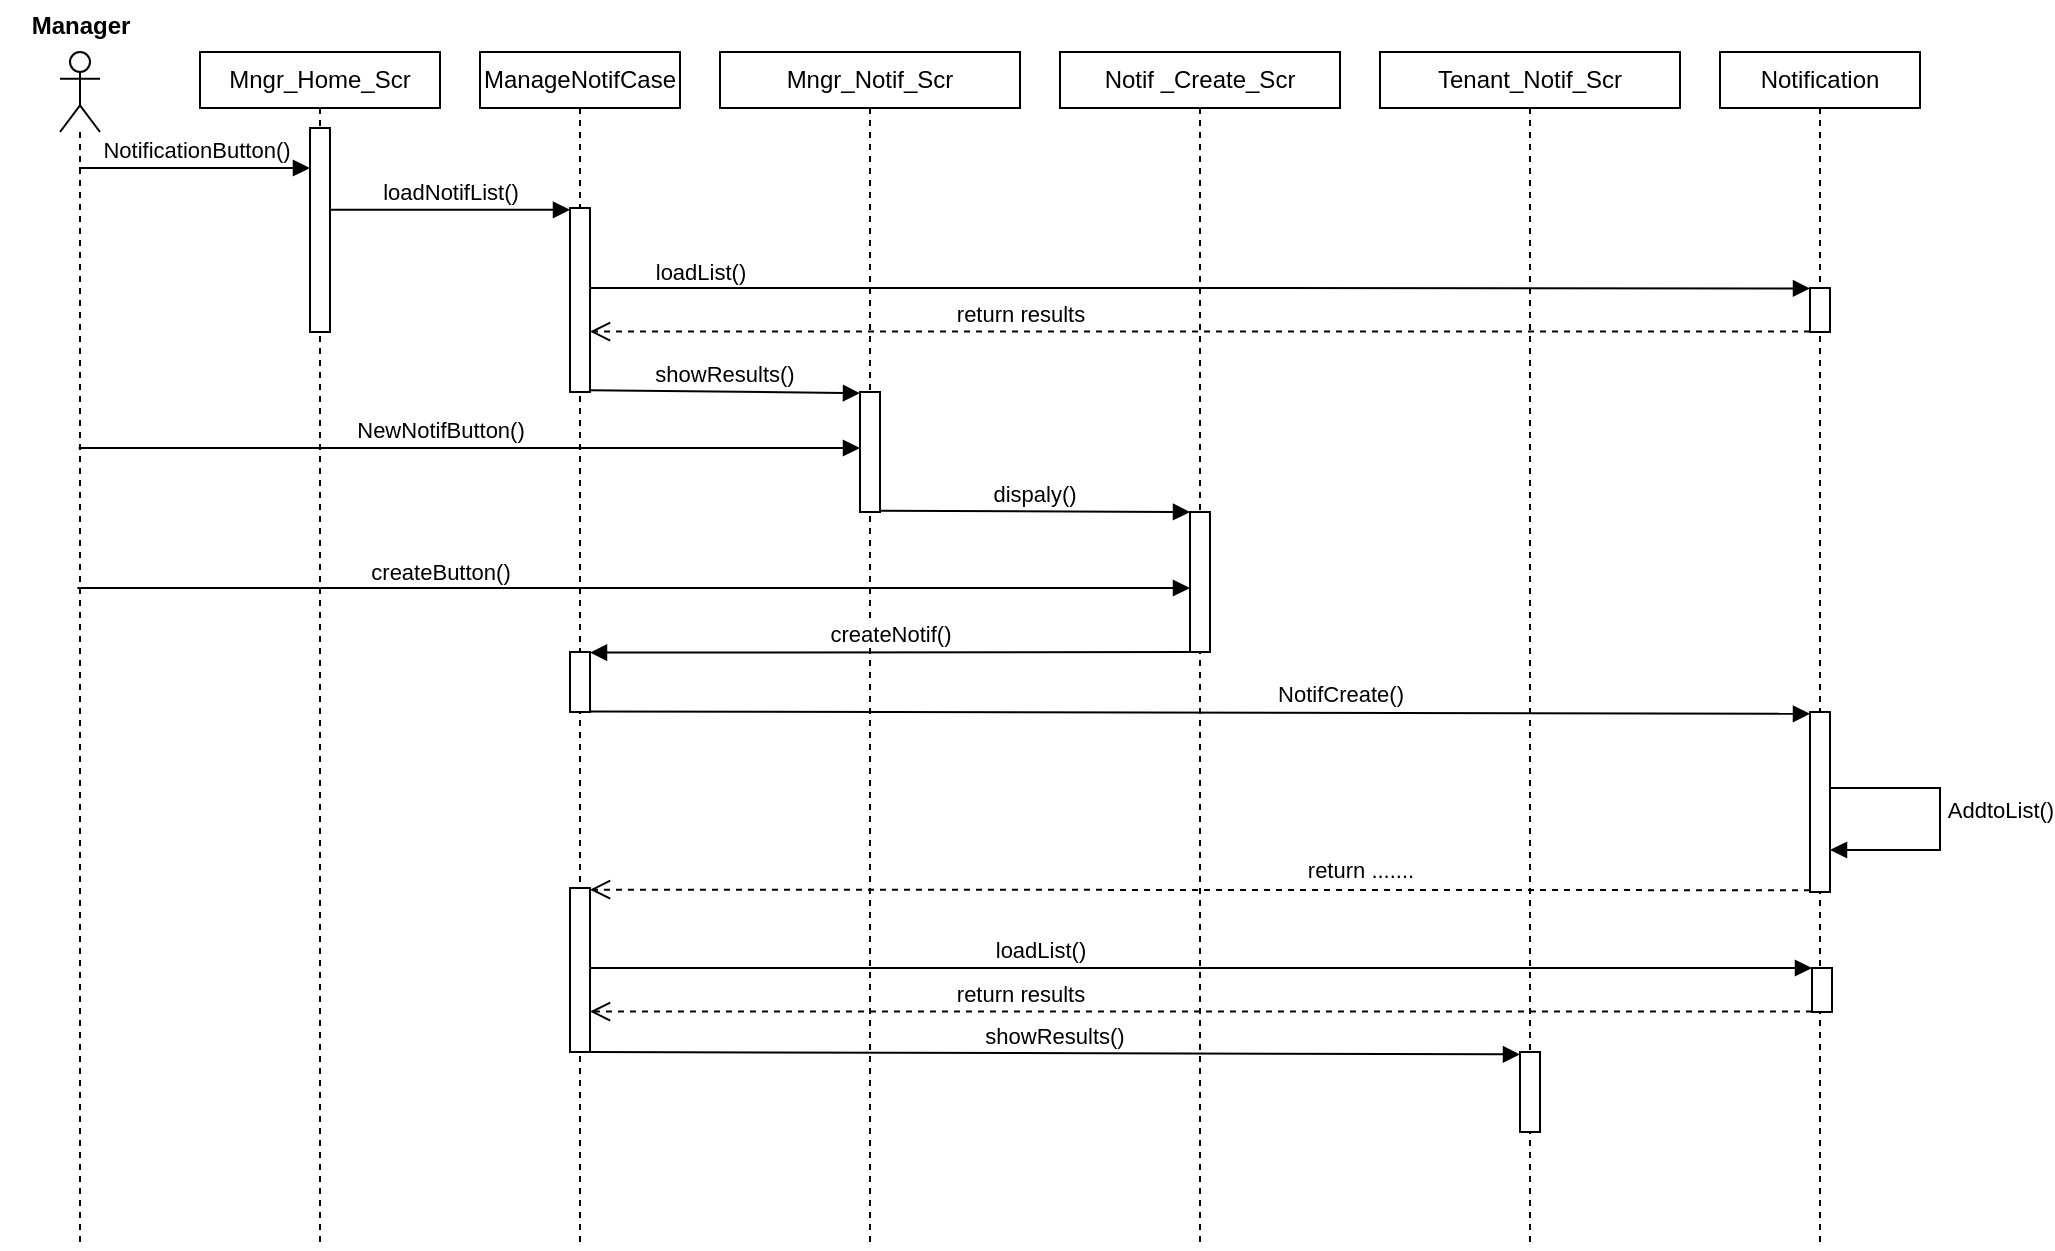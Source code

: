 <mxfile version="27.1.1">
  <diagram name="Page-1" id="2YBvvXClWsGukQMizWep">
    <mxGraphModel dx="1716" dy="691" grid="0" gridSize="10" guides="1" tooltips="1" connect="1" arrows="1" fold="1" page="1" pageScale="1" pageWidth="850" pageHeight="1100" math="0" shadow="0">
      <root>
        <mxCell id="0" />
        <mxCell id="1" parent="0" />
        <mxCell id="zcN_CrmE4YtSsB2iH1Vm-2" value="" style="shape=umlLifeline;perimeter=lifelinePerimeter;whiteSpace=wrap;html=1;container=1;dropTarget=0;collapsible=0;recursiveResize=0;outlineConnect=0;portConstraint=eastwest;newEdgeStyle={&quot;curved&quot;:0,&quot;rounded&quot;:0};participant=umlActor;" parent="1" vertex="1">
          <mxGeometry x="110" y="52" width="20" height="598" as="geometry" />
        </mxCell>
        <mxCell id="zcN_CrmE4YtSsB2iH1Vm-3" value="Manager" style="text;align=center;fontStyle=1;verticalAlign=middle;spacingLeft=3;spacingRight=3;strokeColor=none;rotatable=0;points=[[0,0.5],[1,0.5]];portConstraint=eastwest;html=1;" parent="1" vertex="1">
          <mxGeometry x="80" y="26" width="80" height="26" as="geometry" />
        </mxCell>
        <mxCell id="zcN_CrmE4YtSsB2iH1Vm-13" value="Mngr_Home_Scr" style="shape=umlLifeline;perimeter=lifelinePerimeter;whiteSpace=wrap;html=1;container=1;dropTarget=0;collapsible=0;recursiveResize=0;outlineConnect=0;portConstraint=eastwest;newEdgeStyle={&quot;curved&quot;:0,&quot;rounded&quot;:0};size=28;" parent="1" vertex="1">
          <mxGeometry x="180" y="52" width="120" height="598" as="geometry" />
        </mxCell>
        <mxCell id="wRlIKdgkcguiMKA2kObz-1" value="" style="html=1;points=[[0,0,0,0,5],[0,1,0,0,-5],[1,0,0,0,5],[1,1,0,0,-5]];perimeter=orthogonalPerimeter;outlineConnect=0;targetShapes=umlLifeline;portConstraint=eastwest;newEdgeStyle={&quot;curved&quot;:0,&quot;rounded&quot;:0};" parent="zcN_CrmE4YtSsB2iH1Vm-13" vertex="1">
          <mxGeometry x="55" y="38" width="10" height="102" as="geometry" />
        </mxCell>
        <mxCell id="zcN_CrmE4YtSsB2iH1Vm-15" value="Mngr_Notif_Scr" style="shape=umlLifeline;perimeter=lifelinePerimeter;whiteSpace=wrap;html=1;container=1;dropTarget=0;collapsible=0;recursiveResize=0;outlineConnect=0;portConstraint=eastwest;newEdgeStyle={&quot;curved&quot;:0,&quot;rounded&quot;:0};size=28;" parent="1" vertex="1">
          <mxGeometry x="440" y="52" width="150" height="598" as="geometry" />
        </mxCell>
        <mxCell id="wRlIKdgkcguiMKA2kObz-9" value="" style="html=1;points=[[0,0,0,0,0],[0,0.99,0,0,0],[1,0.01,0,0,0],[1,0.99,0,0,0]];perimeter=orthogonalPerimeter;outlineConnect=0;targetShapes=umlLifeline;portConstraint=eastwest;newEdgeStyle={&quot;curved&quot;:0,&quot;rounded&quot;:0};" parent="zcN_CrmE4YtSsB2iH1Vm-15" vertex="1">
          <mxGeometry x="70" y="170" width="10" height="60" as="geometry" />
        </mxCell>
        <mxCell id="zcN_CrmE4YtSsB2iH1Vm-16" value="&lt;span style=&quot;text-wrap-mode: nowrap;&quot;&gt;Notif _Create_Scr&lt;/span&gt;" style="shape=umlLifeline;perimeter=lifelinePerimeter;whiteSpace=wrap;html=1;container=1;dropTarget=0;collapsible=0;recursiveResize=0;outlineConnect=0;portConstraint=eastwest;newEdgeStyle={&quot;curved&quot;:0,&quot;rounded&quot;:0};size=28;" parent="1" vertex="1">
          <mxGeometry x="610" y="52" width="140" height="598" as="geometry" />
        </mxCell>
        <mxCell id="wRlIKdgkcguiMKA2kObz-13" value="" style="html=1;points=[[0,0,0,0,0],[0,1,0,0,0],[1,0,0,0,0],[1,1,0,0,0]];perimeter=orthogonalPerimeter;outlineConnect=0;targetShapes=umlLifeline;portConstraint=eastwest;newEdgeStyle={&quot;curved&quot;:0,&quot;rounded&quot;:0};" parent="zcN_CrmE4YtSsB2iH1Vm-16" vertex="1">
          <mxGeometry x="65" y="230" width="10" height="70" as="geometry" />
        </mxCell>
        <mxCell id="zcN_CrmE4YtSsB2iH1Vm-17" value="Tenant_&lt;span style=&quot;color: light-dark(rgb(0, 0, 0), rgb(255, 255, 255)); background-color: transparent;&quot;&gt;Notif_&lt;/span&gt;&lt;span style=&quot;color: light-dark(rgb(0, 0, 0), rgb(255, 255, 255)); background-color: transparent;&quot;&gt;Scr&lt;/span&gt;" style="shape=umlLifeline;perimeter=lifelinePerimeter;whiteSpace=wrap;html=1;container=1;dropTarget=0;collapsible=0;recursiveResize=0;outlineConnect=0;portConstraint=eastwest;newEdgeStyle={&quot;curved&quot;:0,&quot;rounded&quot;:0};size=28;" parent="1" vertex="1">
          <mxGeometry x="770" y="52" width="150" height="598" as="geometry" />
        </mxCell>
        <mxCell id="wRlIKdgkcguiMKA2kObz-32" value="" style="html=1;points=[[0,0.03,0,0,0],[0,0.97,0,0,0],[1,0.03,0,0,0],[1,0.97,0,0,0]];perimeter=orthogonalPerimeter;outlineConnect=0;targetShapes=umlLifeline;portConstraint=eastwest;newEdgeStyle={&quot;curved&quot;:0,&quot;rounded&quot;:0};" parent="zcN_CrmE4YtSsB2iH1Vm-17" vertex="1">
          <mxGeometry x="70" y="500" width="10" height="40" as="geometry" />
        </mxCell>
        <mxCell id="zcN_CrmE4YtSsB2iH1Vm-18" value="Notification" style="shape=umlLifeline;perimeter=lifelinePerimeter;whiteSpace=wrap;html=1;container=1;dropTarget=0;collapsible=0;recursiveResize=0;outlineConnect=0;portConstraint=eastwest;newEdgeStyle={&quot;curved&quot;:0,&quot;rounded&quot;:0};size=28;" parent="1" vertex="1">
          <mxGeometry x="940" y="52" width="100" height="598" as="geometry" />
        </mxCell>
        <mxCell id="wRlIKdgkcguiMKA2kObz-7" value="" style="html=1;points=[[0,0.01,0,0,0],[0,0.99,0,0,0],[1,0.01,0,0,0],[1,0.99,0,0,0]];perimeter=orthogonalPerimeter;outlineConnect=0;targetShapes=umlLifeline;portConstraint=eastwest;newEdgeStyle={&quot;curved&quot;:0,&quot;rounded&quot;:0};" parent="zcN_CrmE4YtSsB2iH1Vm-18" vertex="1">
          <mxGeometry x="45" y="118" width="10" height="22" as="geometry" />
        </mxCell>
        <mxCell id="wRlIKdgkcguiMKA2kObz-20" value="" style="html=1;points=[[0,0.01,0,0,0],[0,0.99,0,0,0],[1,0.01,0,0,0],[1,0.99,0,0,0]];perimeter=orthogonalPerimeter;outlineConnect=0;targetShapes=umlLifeline;portConstraint=eastwest;newEdgeStyle={&quot;curved&quot;:0,&quot;rounded&quot;:0};" parent="zcN_CrmE4YtSsB2iH1Vm-18" vertex="1">
          <mxGeometry x="45" y="330" width="10" height="90" as="geometry" />
        </mxCell>
        <mxCell id="wRlIKdgkcguiMKA2kObz-21" value="AddtoList()" style="html=1;verticalAlign=bottom;endArrow=block;curved=0;rounded=0;" parent="zcN_CrmE4YtSsB2iH1Vm-18" source="wRlIKdgkcguiMKA2kObz-20" target="wRlIKdgkcguiMKA2kObz-20" edge="1">
          <mxGeometry x="0.064" y="30" width="80" relative="1" as="geometry">
            <mxPoint x="70" y="368" as="sourcePoint" />
            <mxPoint x="60" y="398" as="targetPoint" />
            <Array as="points">
              <mxPoint x="110" y="368" />
              <mxPoint x="110" y="399" />
            </Array>
            <mxPoint as="offset" />
          </mxGeometry>
        </mxCell>
        <mxCell id="wRlIKdgkcguiMKA2kObz-30" value="" style="html=1;points=[[0,0,0,0,0],[0,0.99,0,0,0],[1,0,0,0,0],[1,0.99,0,0,0]];perimeter=orthogonalPerimeter;outlineConnect=0;targetShapes=umlLifeline;portConstraint=eastwest;newEdgeStyle={&quot;curved&quot;:0,&quot;rounded&quot;:0};" parent="zcN_CrmE4YtSsB2iH1Vm-18" vertex="1">
          <mxGeometry x="46" y="458" width="10" height="22" as="geometry" />
        </mxCell>
        <mxCell id="hJfS-ec0GqqAyAs6-pMt-1" value="ManageNotifCase" style="shape=umlLifeline;perimeter=lifelinePerimeter;whiteSpace=wrap;html=1;container=1;dropTarget=0;collapsible=0;recursiveResize=0;outlineConnect=0;portConstraint=eastwest;newEdgeStyle={&quot;curved&quot;:0,&quot;rounded&quot;:0};size=28;" parent="1" vertex="1">
          <mxGeometry x="320" y="52" width="100" height="598" as="geometry" />
        </mxCell>
        <mxCell id="wRlIKdgkcguiMKA2kObz-4" value="" style="html=1;points=[[0,0.01,0,0,0],[0,0.99,0,0,0],[1,0.01,0,0,0],[1,0.99,0,0,0]];perimeter=orthogonalPerimeter;outlineConnect=0;targetShapes=umlLifeline;portConstraint=eastwest;newEdgeStyle={&quot;curved&quot;:0,&quot;rounded&quot;:0};" parent="hJfS-ec0GqqAyAs6-pMt-1" vertex="1">
          <mxGeometry x="45" y="78" width="10" height="92" as="geometry" />
        </mxCell>
        <mxCell id="wRlIKdgkcguiMKA2kObz-16" value="" style="html=1;points=[[0,0.01,0,0,0],[0,0.99,0,0,0],[1,0.01,0,0,0],[1,0.99,0,0,0]];perimeter=orthogonalPerimeter;outlineConnect=0;targetShapes=umlLifeline;portConstraint=eastwest;newEdgeStyle={&quot;curved&quot;:0,&quot;rounded&quot;:0};" parent="hJfS-ec0GqqAyAs6-pMt-1" vertex="1">
          <mxGeometry x="45" y="300" width="10" height="30" as="geometry" />
        </mxCell>
        <mxCell id="wRlIKdgkcguiMKA2kObz-24" value="" style="html=1;points=[[0,0.01,0,0,0],[0,1,0,0,0],[1,0.01,0,0,0],[1,1,0,0,0]];perimeter=orthogonalPerimeter;outlineConnect=0;targetShapes=umlLifeline;portConstraint=eastwest;newEdgeStyle={&quot;curved&quot;:0,&quot;rounded&quot;:0};" parent="hJfS-ec0GqqAyAs6-pMt-1" vertex="1">
          <mxGeometry x="45" y="418" width="10" height="82" as="geometry" />
        </mxCell>
        <mxCell id="wRlIKdgkcguiMKA2kObz-2" value="NotificationButton()" style="html=1;verticalAlign=bottom;endArrow=block;curved=0;rounded=0;" parent="1" target="wRlIKdgkcguiMKA2kObz-1" edge="1">
          <mxGeometry width="80" relative="1" as="geometry">
            <mxPoint x="119.5" y="110" as="sourcePoint" />
            <mxPoint x="200" y="110" as="targetPoint" />
          </mxGeometry>
        </mxCell>
        <mxCell id="wRlIKdgkcguiMKA2kObz-3" value="loadNotifList()" style="html=1;verticalAlign=bottom;endArrow=block;curved=0;rounded=0;entryX=0;entryY=0.01;entryDx=0;entryDy=0;entryPerimeter=0;" parent="1" source="wRlIKdgkcguiMKA2kObz-1" target="wRlIKdgkcguiMKA2kObz-4" edge="1">
          <mxGeometry width="80" relative="1" as="geometry">
            <mxPoint x="260" y="130" as="sourcePoint" />
            <mxPoint x="340" y="130" as="targetPoint" />
          </mxGeometry>
        </mxCell>
        <mxCell id="wRlIKdgkcguiMKA2kObz-6" value="loadList()" style="html=1;verticalAlign=bottom;endArrow=block;curved=0;rounded=0;entryX=0;entryY=0.01;entryDx=0;entryDy=0;entryPerimeter=0;" parent="1" source="wRlIKdgkcguiMKA2kObz-4" target="wRlIKdgkcguiMKA2kObz-7" edge="1">
          <mxGeometry x="-0.82" y="-1" width="80" relative="1" as="geometry">
            <mxPoint x="390" y="150" as="sourcePoint" />
            <mxPoint x="970" y="170" as="targetPoint" />
            <Array as="points">
              <mxPoint x="650" y="170" />
            </Array>
            <mxPoint as="offset" />
          </mxGeometry>
        </mxCell>
        <mxCell id="wRlIKdgkcguiMKA2kObz-8" value="return results" style="html=1;verticalAlign=bottom;endArrow=open;dashed=1;endSize=8;curved=0;rounded=0;exitX=0;exitY=0.99;exitDx=0;exitDy=0;exitPerimeter=0;" parent="1" source="wRlIKdgkcguiMKA2kObz-7" target="wRlIKdgkcguiMKA2kObz-4" edge="1">
          <mxGeometry x="0.295" relative="1" as="geometry">
            <mxPoint x="940" y="187" as="sourcePoint" />
            <mxPoint x="860" y="187" as="targetPoint" />
            <mxPoint as="offset" />
          </mxGeometry>
        </mxCell>
        <mxCell id="wRlIKdgkcguiMKA2kObz-10" value="showResults()" style="html=1;verticalAlign=bottom;endArrow=block;curved=0;rounded=0;entryX=0;entryY=0.01;entryDx=0;entryDy=0;entryPerimeter=0;exitX=1;exitY=0.99;exitDx=0;exitDy=0;exitPerimeter=0;" parent="1" source="wRlIKdgkcguiMKA2kObz-4" target="wRlIKdgkcguiMKA2kObz-9" edge="1">
          <mxGeometry width="80" relative="1" as="geometry">
            <mxPoint x="390" y="230" as="sourcePoint" />
            <mxPoint x="470" y="220" as="targetPoint" />
          </mxGeometry>
        </mxCell>
        <mxCell id="wRlIKdgkcguiMKA2kObz-11" value="NewNotifButton()" style="html=1;verticalAlign=bottom;endArrow=block;curved=0;rounded=0;" parent="1" edge="1">
          <mxGeometry x="-0.075" width="80" relative="1" as="geometry">
            <mxPoint x="119.324" y="250" as="sourcePoint" />
            <mxPoint x="510" y="250" as="targetPoint" />
            <mxPoint as="offset" />
          </mxGeometry>
        </mxCell>
        <mxCell id="wRlIKdgkcguiMKA2kObz-12" value="dispaly()" style="html=1;verticalAlign=bottom;endArrow=block;curved=0;rounded=0;exitX=1;exitY=0.99;exitDx=0;exitDy=0;exitPerimeter=0;entryX=0;entryY=0;entryDx=0;entryDy=0;entryPerimeter=0;" parent="1" source="wRlIKdgkcguiMKA2kObz-9" target="wRlIKdgkcguiMKA2kObz-13" edge="1">
          <mxGeometry width="80" relative="1" as="geometry">
            <mxPoint x="540" y="280" as="sourcePoint" />
            <mxPoint x="660" y="280" as="targetPoint" />
          </mxGeometry>
        </mxCell>
        <mxCell id="wRlIKdgkcguiMKA2kObz-15" value="createNotif()" style="html=1;verticalAlign=bottom;endArrow=block;curved=0;rounded=0;entryX=1;entryY=0.01;entryDx=0;entryDy=0;entryPerimeter=0;exitX=0;exitY=1;exitDx=0;exitDy=0;exitPerimeter=0;" parent="1" source="wRlIKdgkcguiMKA2kObz-13" target="wRlIKdgkcguiMKA2kObz-16" edge="1">
          <mxGeometry width="80" relative="1" as="geometry">
            <mxPoint x="650" y="311" as="sourcePoint" />
            <mxPoint x="520" y="320.92" as="targetPoint" />
          </mxGeometry>
        </mxCell>
        <mxCell id="wRlIKdgkcguiMKA2kObz-17" value="createButton()" style="html=1;verticalAlign=bottom;endArrow=block;curved=0;rounded=0;" parent="1" edge="1">
          <mxGeometry x="-0.35" y="-1" width="80" relative="1" as="geometry">
            <mxPoint x="118.682" y="320" as="sourcePoint" />
            <mxPoint x="675" y="320" as="targetPoint" />
            <mxPoint as="offset" />
          </mxGeometry>
        </mxCell>
        <mxCell id="wRlIKdgkcguiMKA2kObz-19" value="NotifCreate()" style="html=1;verticalAlign=bottom;endArrow=block;curved=0;rounded=0;exitX=1;exitY=0.99;exitDx=0;exitDy=0;exitPerimeter=0;entryX=0;entryY=0.01;entryDx=0;entryDy=0;entryPerimeter=0;" parent="1" source="wRlIKdgkcguiMKA2kObz-16" target="wRlIKdgkcguiMKA2kObz-20" edge="1">
          <mxGeometry x="0.23" width="80" relative="1" as="geometry">
            <mxPoint x="390" y="390" as="sourcePoint" />
            <mxPoint x="470" y="390" as="targetPoint" />
            <mxPoint as="offset" />
          </mxGeometry>
        </mxCell>
        <mxCell id="wRlIKdgkcguiMKA2kObz-25" value="return ......." style="html=1;verticalAlign=bottom;endArrow=open;dashed=1;endSize=8;curved=0;rounded=0;exitX=0;exitY=0.99;exitDx=0;exitDy=0;exitPerimeter=0;entryX=1;entryY=0.01;entryDx=0;entryDy=0;entryPerimeter=0;" parent="1" source="wRlIKdgkcguiMKA2kObz-20" target="wRlIKdgkcguiMKA2kObz-24" edge="1">
          <mxGeometry x="-0.262" y="-1" relative="1" as="geometry">
            <mxPoint x="970" y="470" as="sourcePoint" />
            <mxPoint x="430" y="470" as="targetPoint" />
            <mxPoint as="offset" />
          </mxGeometry>
        </mxCell>
        <mxCell id="wRlIKdgkcguiMKA2kObz-26" value="loadList()" style="html=1;verticalAlign=bottom;endArrow=block;curved=0;rounded=0;entryX=0;entryY=0;entryDx=0;entryDy=0;entryPerimeter=0;" parent="1" source="wRlIKdgkcguiMKA2kObz-24" target="wRlIKdgkcguiMKA2kObz-30" edge="1">
          <mxGeometry x="-0.264" width="80" relative="1" as="geometry">
            <mxPoint x="390" y="500" as="sourcePoint" />
            <mxPoint x="470" y="500" as="targetPoint" />
            <mxPoint as="offset" />
          </mxGeometry>
        </mxCell>
        <mxCell id="wRlIKdgkcguiMKA2kObz-31" value="return results" style="html=1;verticalAlign=bottom;endArrow=open;dashed=1;endSize=8;curved=0;rounded=0;exitX=0;exitY=0.99;exitDx=0;exitDy=0;exitPerimeter=0;" parent="1" source="wRlIKdgkcguiMKA2kObz-30" target="wRlIKdgkcguiMKA2kObz-24" edge="1">
          <mxGeometry x="0.296" relative="1" as="geometry">
            <mxPoint x="940" y="530" as="sourcePoint" />
            <mxPoint x="860" y="530" as="targetPoint" />
            <mxPoint as="offset" />
          </mxGeometry>
        </mxCell>
        <mxCell id="wRlIKdgkcguiMKA2kObz-33" value="showResults()" style="html=1;verticalAlign=bottom;endArrow=block;curved=0;rounded=0;exitX=1;exitY=1;exitDx=0;exitDy=0;exitPerimeter=0;entryX=0;entryY=0.03;entryDx=0;entryDy=0;entryPerimeter=0;" parent="1" source="wRlIKdgkcguiMKA2kObz-24" target="wRlIKdgkcguiMKA2kObz-32" edge="1">
          <mxGeometry width="80" relative="1" as="geometry">
            <mxPoint x="390" y="550" as="sourcePoint" />
            <mxPoint x="760" y="560" as="targetPoint" />
          </mxGeometry>
        </mxCell>
      </root>
    </mxGraphModel>
  </diagram>
</mxfile>
